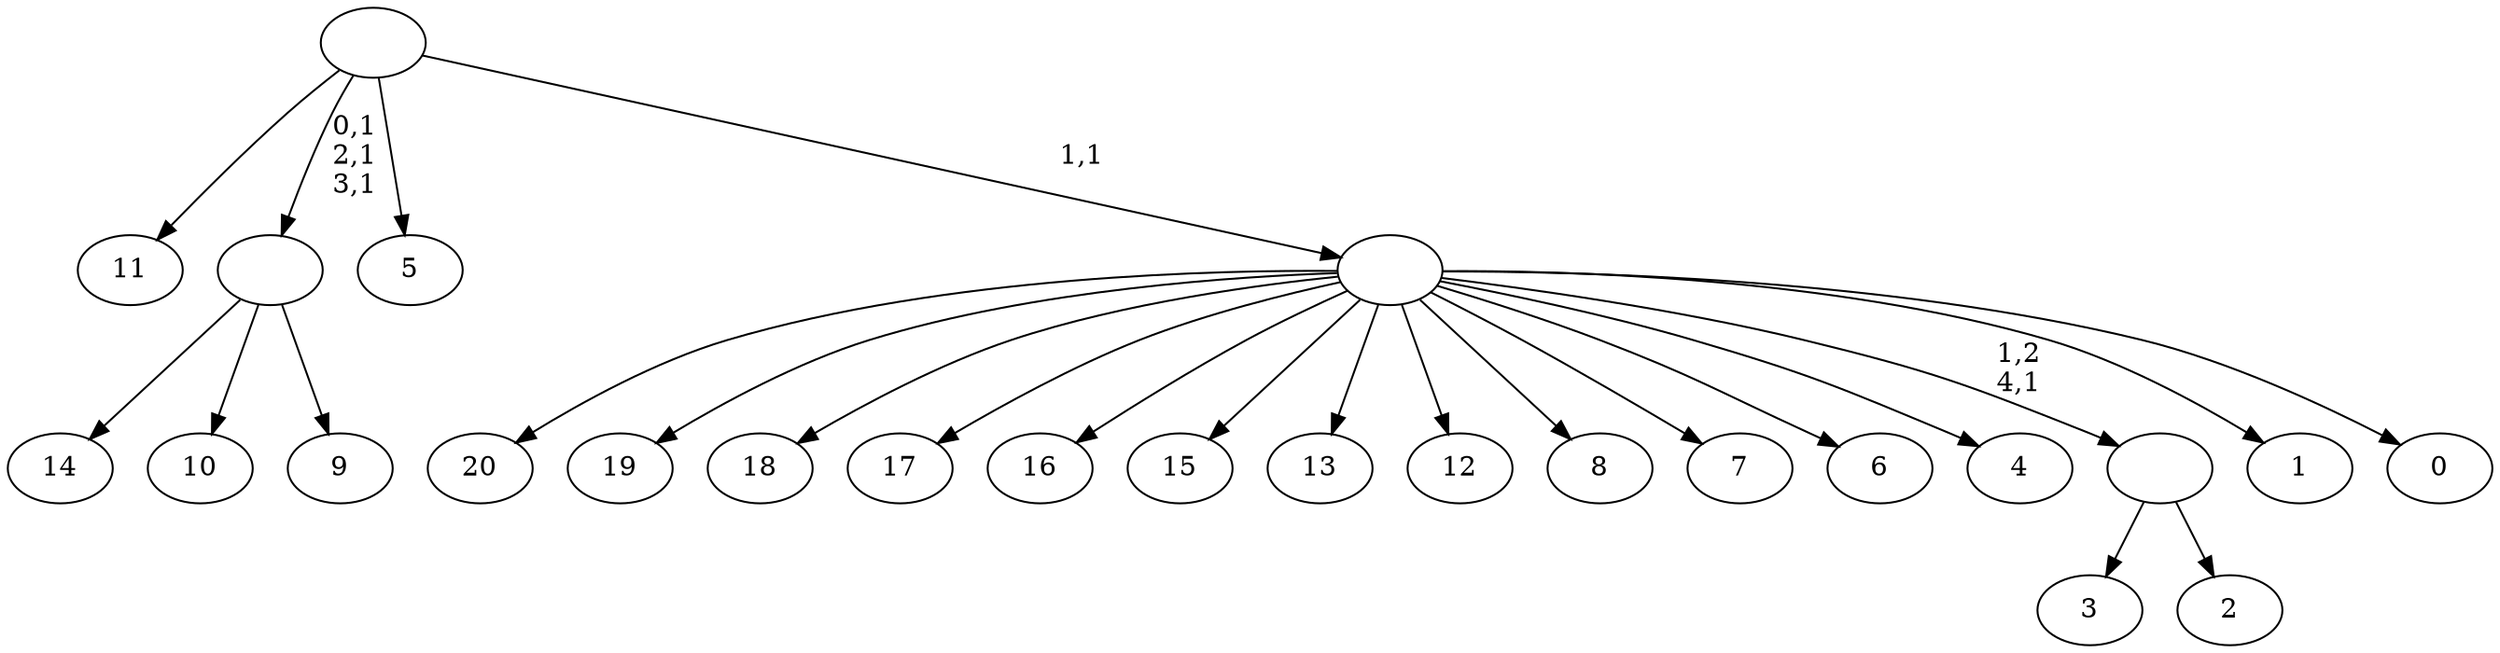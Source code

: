 digraph T {
	26 [label="20"]
	25 [label="19"]
	24 [label="18"]
	23 [label="17"]
	22 [label="16"]
	21 [label="15"]
	20 [label="14"]
	19 [label="13"]
	18 [label="12"]
	17 [label="11"]
	16 [label="10"]
	15 [label="9"]
	14 [label=""]
	11 [label="8"]
	10 [label="7"]
	9 [label="6"]
	8 [label="5"]
	7 [label="4"]
	6 [label="3"]
	5 [label="2"]
	4 [label=""]
	3 [label="1"]
	2 [label="0"]
	1 [label=""]
	0 [label=""]
	14 -> 20 [label=""]
	14 -> 16 [label=""]
	14 -> 15 [label=""]
	4 -> 6 [label=""]
	4 -> 5 [label=""]
	1 -> 26 [label=""]
	1 -> 25 [label=""]
	1 -> 24 [label=""]
	1 -> 23 [label=""]
	1 -> 22 [label=""]
	1 -> 21 [label=""]
	1 -> 19 [label=""]
	1 -> 18 [label=""]
	1 -> 11 [label=""]
	1 -> 10 [label=""]
	1 -> 9 [label=""]
	1 -> 7 [label=""]
	1 -> 4 [label="1,2\n4,1"]
	1 -> 3 [label=""]
	1 -> 2 [label=""]
	0 -> 14 [label="0,1\n2,1\n3,1"]
	0 -> 17 [label=""]
	0 -> 8 [label=""]
	0 -> 1 [label="1,1"]
}
